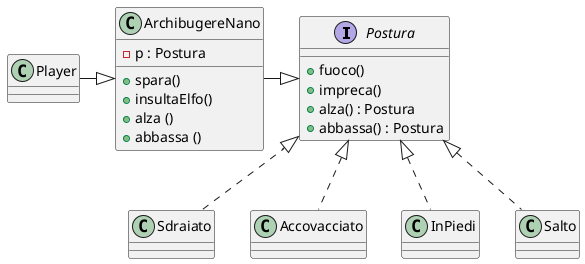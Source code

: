 @startuml

interface Postura
class Player
class ArchibugereNano
class Sdraiato
class Accovacciato
class InPiedi
class Salto

Postura <|.. Sdraiato
Postura <|.. InPiedi
Postura<|.. Salto
Postura<|.. Accovacciato
Player -|> ArchibugereNano
ArchibugereNano -|> Postura

class ArchibugereNano
{
    - p : Postura
    + spara()
    + insultaElfo()
    + alza ()
    + abbassa ()
}

interface Postura
{
+ fuoco()
+ impreca()
+ alza() : Postura
+ abbassa() : Postura
}




@enduml